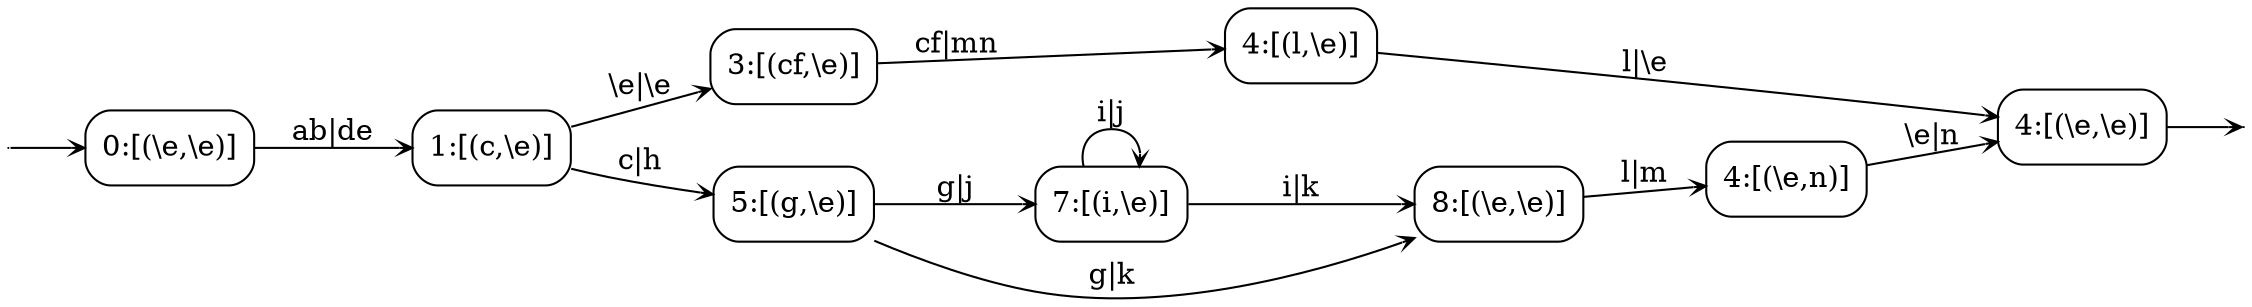 digraph
{
  vcsn_context = "lat<wordset<char_letters(abcfgil)>, wordset<char_letters(dehjkmn)>>, b"
  rankdir = LR
  edge [arrowhead = vee, arrowsize = .6]
  {
    node [shape = point, width = 0]
    I0
    F7
  }
  {
    node [shape = circle, style = rounded, width = 0.5]
    0 [label = "0:[(\\e,\\e)]", shape = box]
    1 [label = "1:[(c,\\e)]", shape = box]
    2 [label = "3:[(cf,\\e)]", shape = box]
    3 [label = "5:[(g,\\e)]", shape = box]
    4 [label = "7:[(i,\\e)]", shape = box]
    5 [label = "8:[(\\e,\\e)]", shape = box]
    6 [label = "4:[(\\e,n)]", shape = box]
    7 [label = "4:[(\\e,\\e)]", shape = box]
    8 [label = "4:[(l,\\e)]", shape = box]
  }
  I0 -> 0
  0 -> 1 [label = "ab|de"]
  1 -> 2 [label = "\\e|\\e"]
  1 -> 3 [label = "c|h"]
  2 -> 8 [label = "cf|mn"]
  3 -> 4 [label = "g|j"]
  3 -> 5 [label = "g|k"]
  4 -> 4 [label = "i|j"]
  4 -> 5 [label = "i|k"]
  5 -> 6 [label = "l|m"]
  6 -> 7 [label = "\\e|n"]
  7 -> F7
  8 -> 7 [label = "l|\\e"]
}
